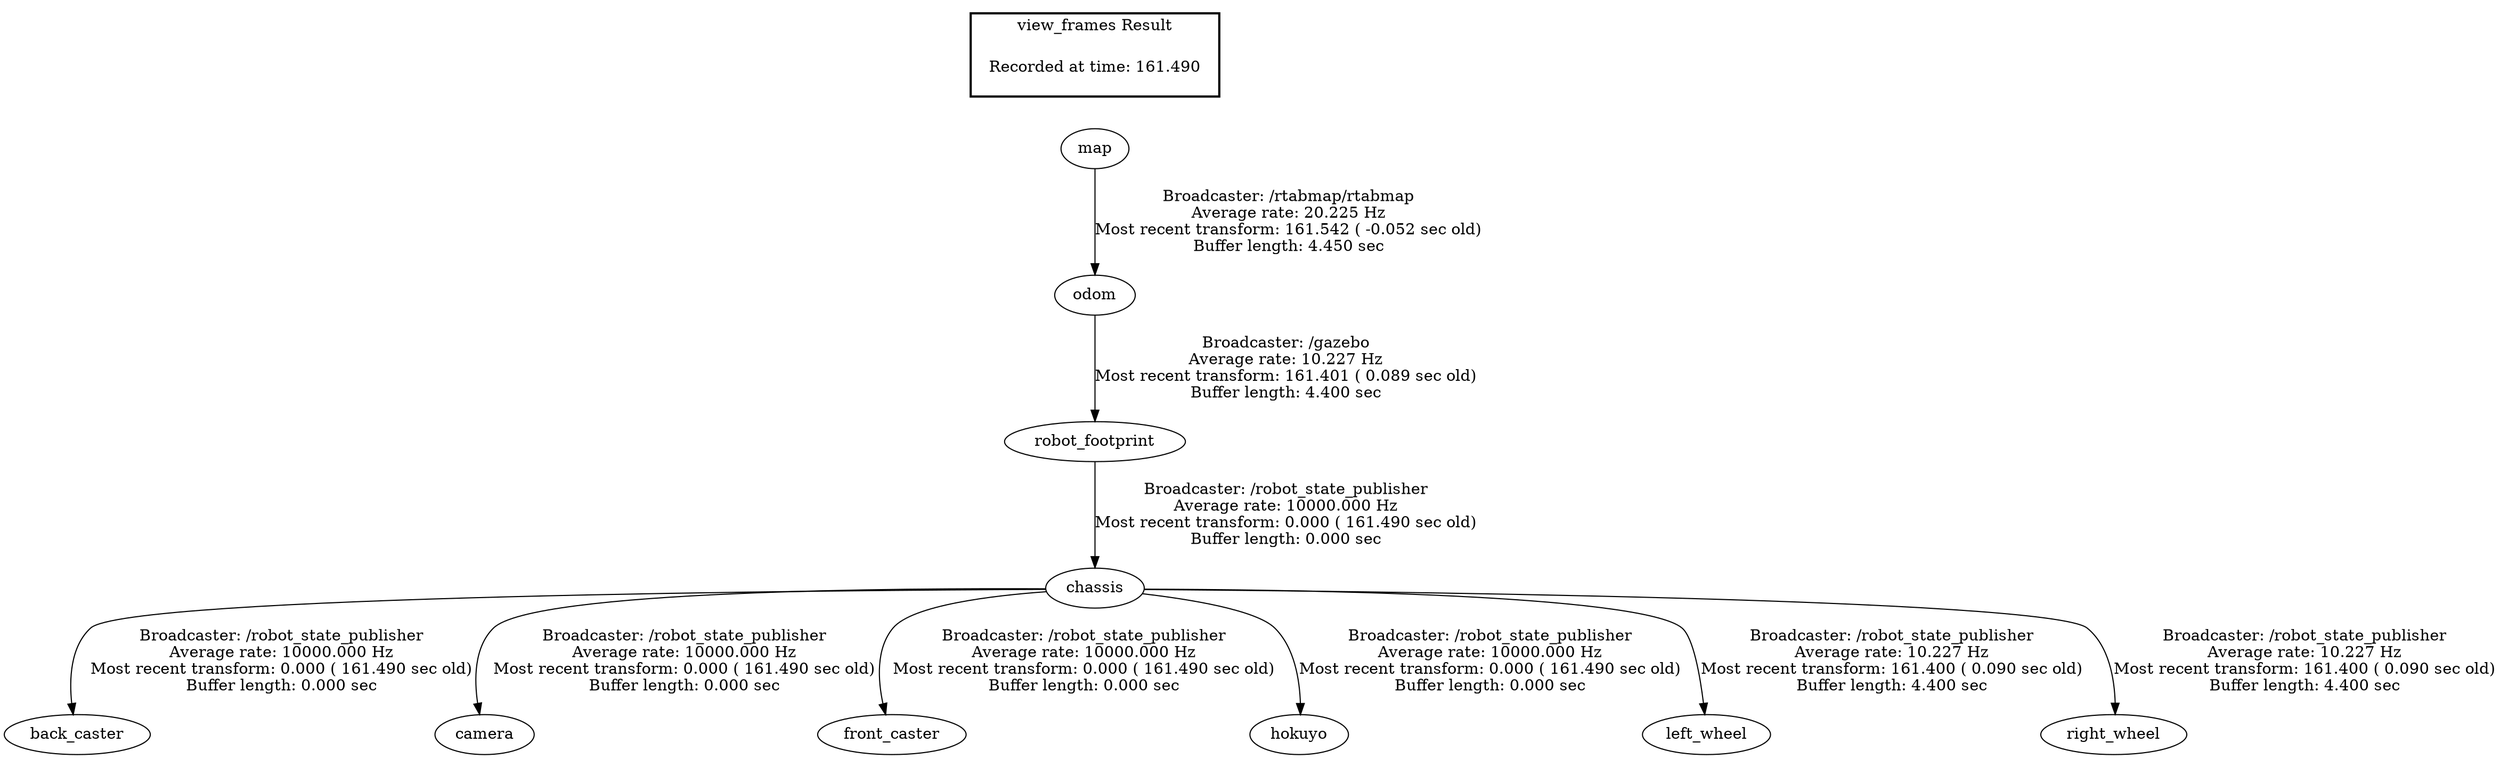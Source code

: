 digraph G {
"chassis" -> "back_caster"[label="Broadcaster: /robot_state_publisher\nAverage rate: 10000.000 Hz\nMost recent transform: 0.000 ( 161.490 sec old)\nBuffer length: 0.000 sec\n"];
"robot_footprint" -> "chassis"[label="Broadcaster: /robot_state_publisher\nAverage rate: 10000.000 Hz\nMost recent transform: 0.000 ( 161.490 sec old)\nBuffer length: 0.000 sec\n"];
"chassis" -> "camera"[label="Broadcaster: /robot_state_publisher\nAverage rate: 10000.000 Hz\nMost recent transform: 0.000 ( 161.490 sec old)\nBuffer length: 0.000 sec\n"];
"chassis" -> "front_caster"[label="Broadcaster: /robot_state_publisher\nAverage rate: 10000.000 Hz\nMost recent transform: 0.000 ( 161.490 sec old)\nBuffer length: 0.000 sec\n"];
"chassis" -> "hokuyo"[label="Broadcaster: /robot_state_publisher\nAverage rate: 10000.000 Hz\nMost recent transform: 0.000 ( 161.490 sec old)\nBuffer length: 0.000 sec\n"];
"odom" -> "robot_footprint"[label="Broadcaster: /gazebo\nAverage rate: 10.227 Hz\nMost recent transform: 161.401 ( 0.089 sec old)\nBuffer length: 4.400 sec\n"];
"map" -> "odom"[label="Broadcaster: /rtabmap/rtabmap\nAverage rate: 20.225 Hz\nMost recent transform: 161.542 ( -0.052 sec old)\nBuffer length: 4.450 sec\n"];
"chassis" -> "left_wheel"[label="Broadcaster: /robot_state_publisher\nAverage rate: 10.227 Hz\nMost recent transform: 161.400 ( 0.090 sec old)\nBuffer length: 4.400 sec\n"];
"chassis" -> "right_wheel"[label="Broadcaster: /robot_state_publisher\nAverage rate: 10.227 Hz\nMost recent transform: 161.400 ( 0.090 sec old)\nBuffer length: 4.400 sec\n"];
edge [style=invis];
 subgraph cluster_legend { style=bold; color=black; label ="view_frames Result";
"Recorded at time: 161.490"[ shape=plaintext ] ;
 }->"map";
}